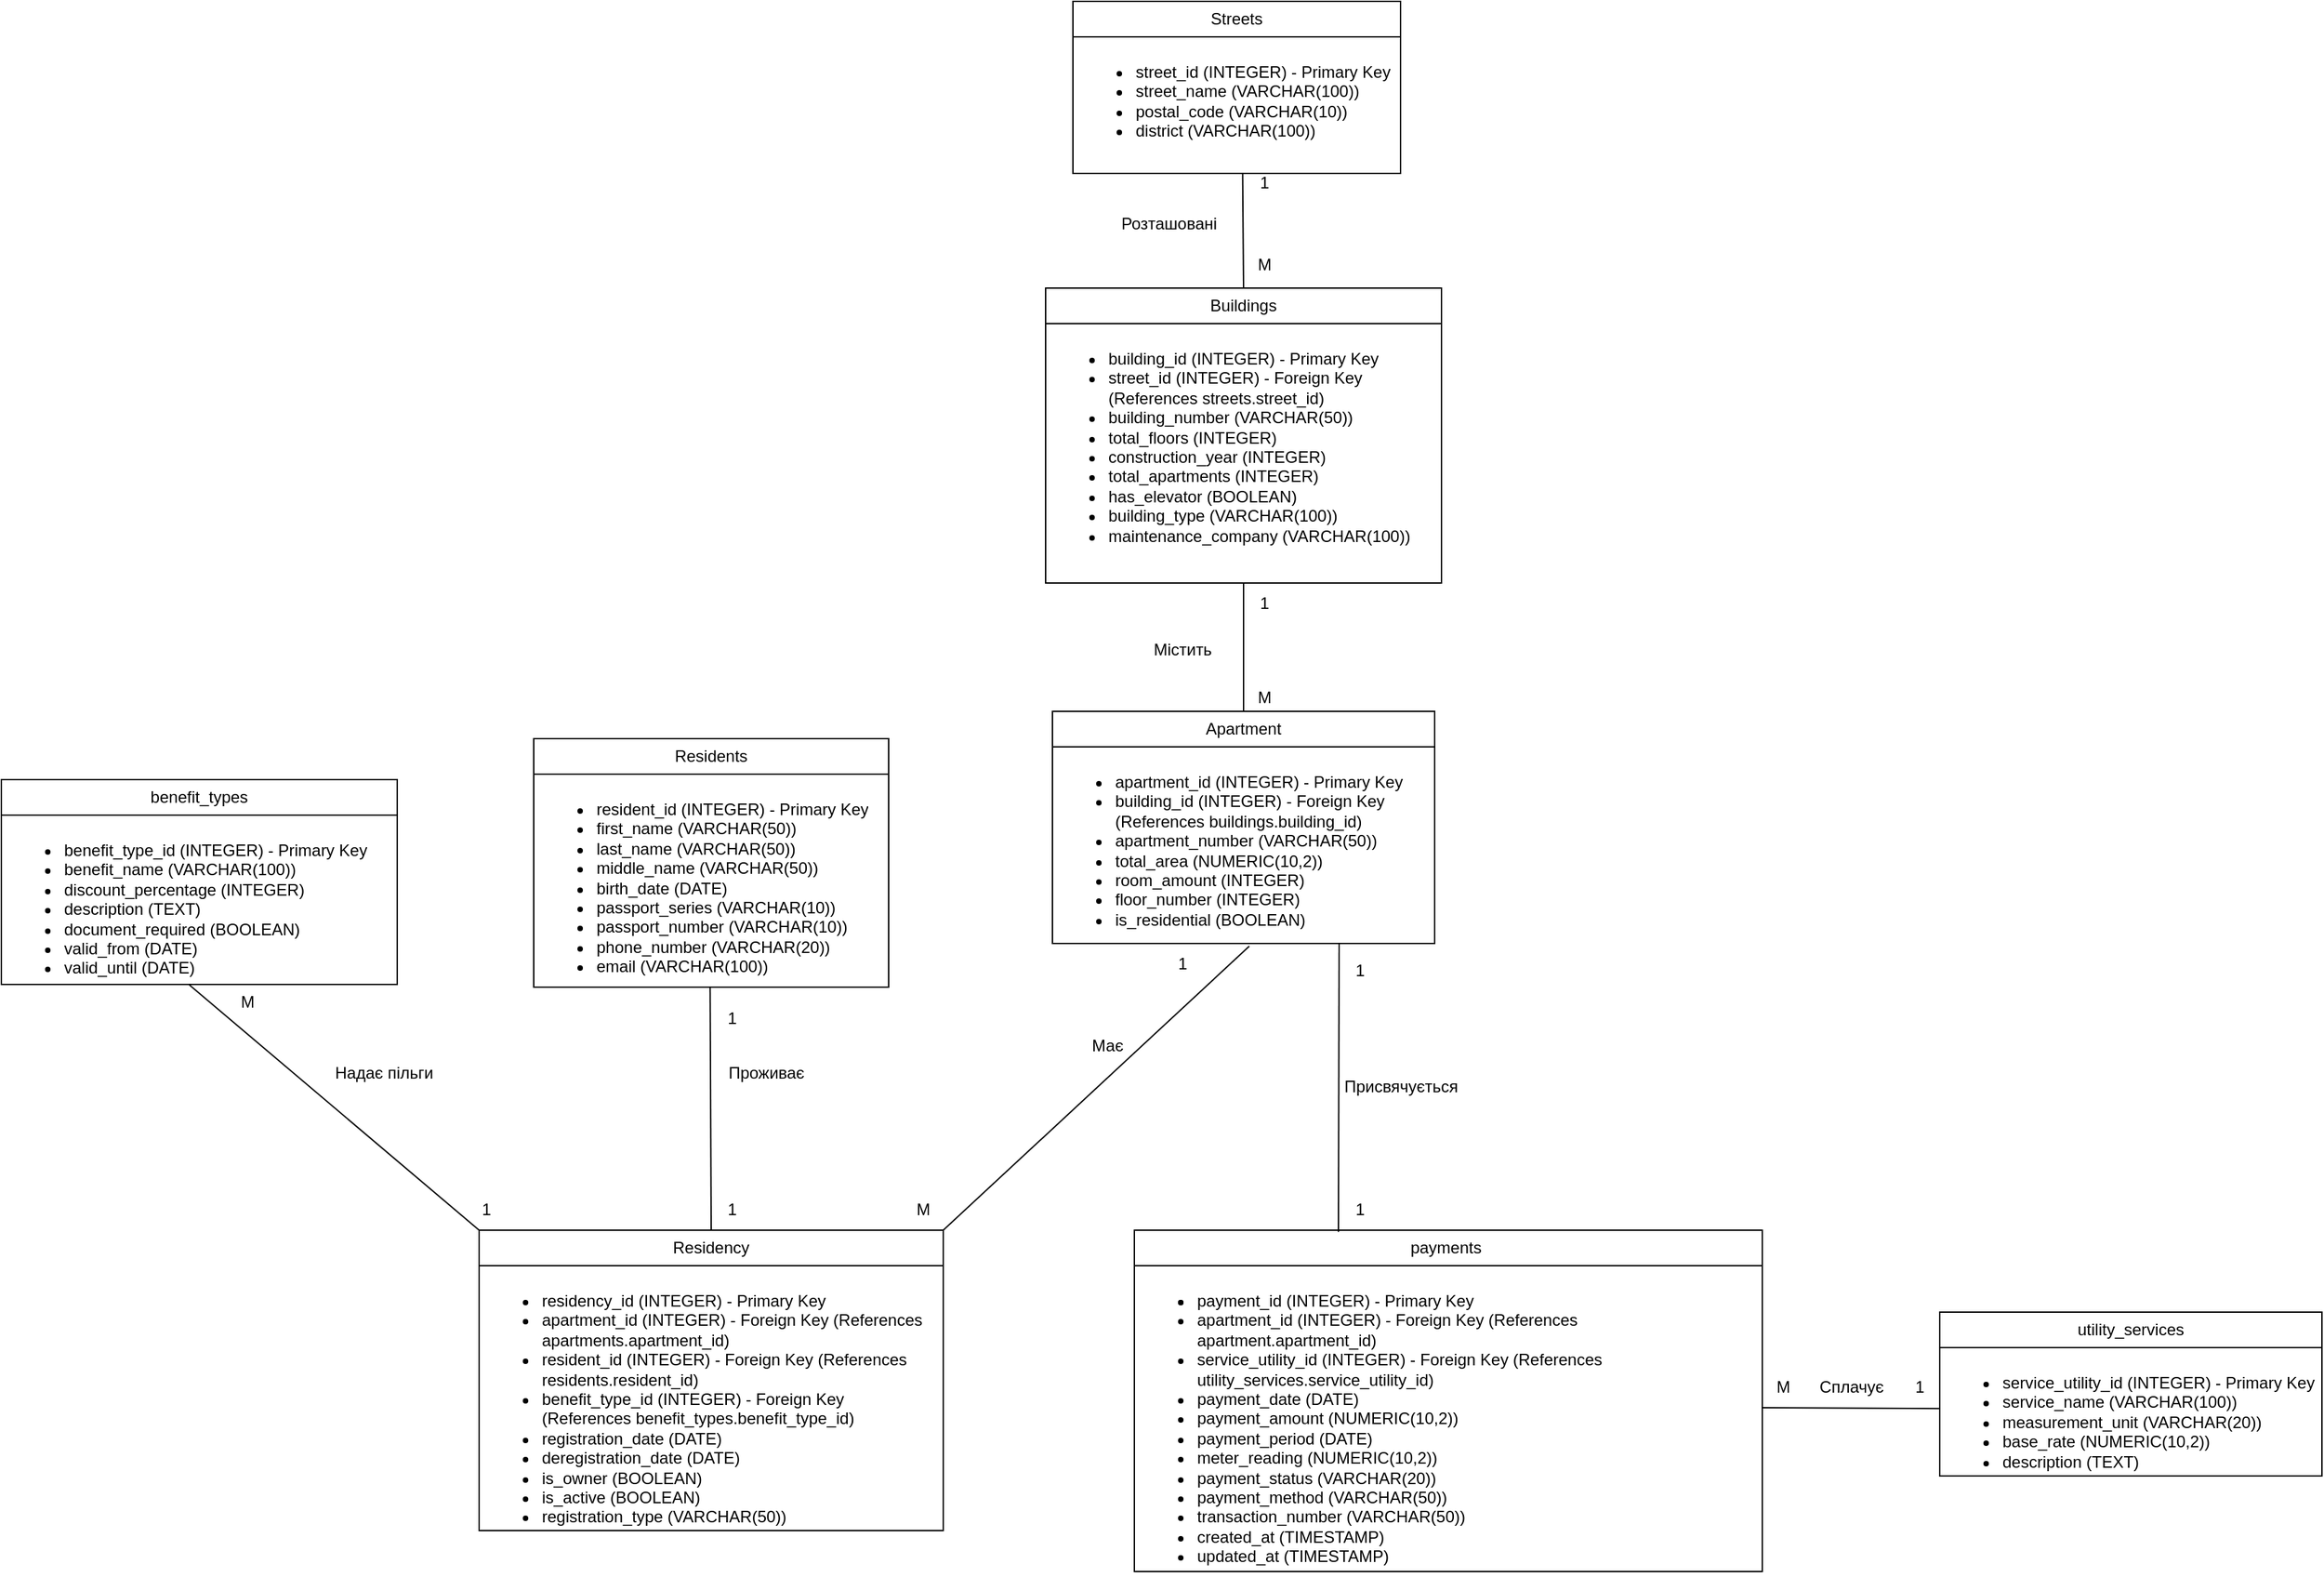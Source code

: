 <mxfile version="25.0.1">
  <diagram name="Page-1" id="bnRe_ejI0fqwbNmE97B7">
    <mxGraphModel dx="1221" dy="831" grid="1" gridSize="10" guides="1" tooltips="1" connect="1" arrows="1" fold="1" page="1" pageScale="1" pageWidth="850" pageHeight="1100" math="0" shadow="0">
      <root>
        <mxCell id="0" />
        <mxCell id="1" parent="0" />
        <mxCell id="Nyzj9Mi_cRwOXTGhpB7W-1" value="benefit_types" style="swimlane;fontStyle=0;childLayout=stackLayout;horizontal=1;startSize=26;fillColor=none;horizontalStack=0;resizeParent=1;resizeParentMax=0;resizeLast=0;collapsible=1;marginBottom=0;whiteSpace=wrap;html=1;" parent="1" vertex="1">
          <mxGeometry x="130" y="640" width="290" height="150" as="geometry" />
        </mxCell>
        <mxCell id="Nyzj9Mi_cRwOXTGhpB7W-2" value="&lt;ul&gt;&lt;li&gt;benefit_type_id (INTEGER) - Primary Key&lt;/li&gt;&lt;li&gt;benefit_name (VARCHAR(100))&lt;/li&gt;&lt;li&gt;discount_percentage (INTEGER)&lt;/li&gt;&lt;li&gt;description (TEXT)&lt;/li&gt;&lt;li&gt;document_required (BOOLEAN)&lt;/li&gt;&lt;li&gt;valid_from (DATE)&lt;/li&gt;&lt;li&gt;valid_until (DATE)&lt;/li&gt;&lt;/ul&gt;" style="text;strokeColor=none;fillColor=none;align=left;verticalAlign=top;spacingLeft=4;spacingRight=4;overflow=hidden;rotatable=0;points=[[0,0.5],[1,0.5]];portConstraint=eastwest;whiteSpace=wrap;html=1;" parent="Nyzj9Mi_cRwOXTGhpB7W-1" vertex="1">
          <mxGeometry y="26" width="290" height="124" as="geometry" />
        </mxCell>
        <mxCell id="Nyzj9Mi_cRwOXTGhpB7W-5" value="Residents" style="swimlane;fontStyle=0;childLayout=stackLayout;horizontal=1;startSize=26;fillColor=none;horizontalStack=0;resizeParent=1;resizeParentMax=0;resizeLast=0;collapsible=1;marginBottom=0;whiteSpace=wrap;html=1;" parent="1" vertex="1">
          <mxGeometry x="520" y="610" width="260" height="182" as="geometry" />
        </mxCell>
        <mxCell id="Nyzj9Mi_cRwOXTGhpB7W-6" value="&lt;ul&gt;&lt;li&gt;resident_id (INTEGER) - Primary Key&lt;/li&gt;&lt;li&gt;first_name (VARCHAR(50))&lt;/li&gt;&lt;li&gt;last_name (VARCHAR(50))&lt;/li&gt;&lt;li&gt;middle_name (VARCHAR(50))&lt;/li&gt;&lt;li&gt;birth_date (DATE)&lt;/li&gt;&lt;li&gt;passport_series (VARCHAR(10))&lt;/li&gt;&lt;li&gt;passport_number (VARCHAR(10))&lt;/li&gt;&lt;li&gt;phone_number (VARCHAR(20))&lt;/li&gt;&lt;li&gt;email (VARCHAR(100))&lt;/li&gt;&lt;/ul&gt;" style="text;strokeColor=none;fillColor=none;align=left;verticalAlign=top;spacingLeft=4;spacingRight=4;overflow=hidden;rotatable=0;points=[[0,0.5],[1,0.5]];portConstraint=eastwest;whiteSpace=wrap;html=1;" parent="Nyzj9Mi_cRwOXTGhpB7W-5" vertex="1">
          <mxGeometry y="26" width="260" height="156" as="geometry" />
        </mxCell>
        <mxCell id="Nyzj9Mi_cRwOXTGhpB7W-9" value="Apartment" style="swimlane;fontStyle=0;childLayout=stackLayout;horizontal=1;startSize=26;fillColor=none;horizontalStack=0;resizeParent=1;resizeParentMax=0;resizeLast=0;collapsible=1;marginBottom=0;whiteSpace=wrap;html=1;" parent="1" vertex="1">
          <mxGeometry x="900" y="590" width="280" height="170" as="geometry" />
        </mxCell>
        <mxCell id="Nyzj9Mi_cRwOXTGhpB7W-10" value="&lt;div&gt;&lt;ul&gt;&lt;li&gt;apartment_id (INTEGER) - Primary Key&lt;/li&gt;&lt;li&gt;building_id (INTEGER) - Foreign Key (References buildings.building_id)&lt;/li&gt;&lt;li&gt;apartment_number (VARCHAR(50))&lt;/li&gt;&lt;li&gt;total_area (NUMERIC(10,2))&lt;/li&gt;&lt;li&gt;room_amount (INTEGER)&lt;/li&gt;&lt;li&gt;floor_number (INTEGER)&lt;/li&gt;&lt;li&gt;is_residential (BOOLEAN)&lt;/li&gt;&lt;/ul&gt;&lt;/div&gt;" style="text;strokeColor=none;fillColor=none;align=left;verticalAlign=top;spacingLeft=4;spacingRight=4;overflow=hidden;rotatable=0;points=[[0,0.5],[1,0.5]];portConstraint=eastwest;whiteSpace=wrap;html=1;" parent="Nyzj9Mi_cRwOXTGhpB7W-9" vertex="1">
          <mxGeometry y="26" width="280" height="144" as="geometry" />
        </mxCell>
        <mxCell id="Nyzj9Mi_cRwOXTGhpB7W-13" value="Residency" style="swimlane;fontStyle=0;childLayout=stackLayout;horizontal=1;startSize=26;fillColor=none;horizontalStack=0;resizeParent=1;resizeParentMax=0;resizeLast=0;collapsible=1;marginBottom=0;whiteSpace=wrap;html=1;" parent="1" vertex="1">
          <mxGeometry x="480" y="970" width="340" height="220" as="geometry" />
        </mxCell>
        <mxCell id="Nyzj9Mi_cRwOXTGhpB7W-14" value="&lt;ul&gt;&lt;li&gt;residency_id (INTEGER) - Primary Key&lt;/li&gt;&lt;li&gt;apartment_id (INTEGER) - Foreign Key (References apartments.apartment_id)&lt;/li&gt;&lt;li&gt;resident_id (INTEGER) - Foreign Key (References residents.resident_id)&lt;/li&gt;&lt;li&gt;benefit_type_id (INTEGER) - Foreign Key (References benefit_types.benefit_type_id)&lt;/li&gt;&lt;li&gt;registration_date (DATE)&lt;/li&gt;&lt;li&gt;deregistration_date (DATE)&lt;/li&gt;&lt;li&gt;is_owner (BOOLEAN)&lt;/li&gt;&lt;li&gt;is_active (BOOLEAN)&lt;/li&gt;&lt;li&gt;registration_type (VARCHAR(50))&lt;/li&gt;&lt;/ul&gt;" style="text;strokeColor=none;fillColor=none;align=left;verticalAlign=top;spacingLeft=4;spacingRight=4;overflow=hidden;rotatable=0;points=[[0,0.5],[1,0.5]];portConstraint=eastwest;whiteSpace=wrap;html=1;" parent="Nyzj9Mi_cRwOXTGhpB7W-13" vertex="1">
          <mxGeometry y="26" width="340" height="194" as="geometry" />
        </mxCell>
        <mxCell id="Nyzj9Mi_cRwOXTGhpB7W-21" value="utility_services" style="swimlane;fontStyle=0;childLayout=stackLayout;horizontal=1;startSize=26;fillColor=none;horizontalStack=0;resizeParent=1;resizeParentMax=0;resizeLast=0;collapsible=1;marginBottom=0;whiteSpace=wrap;html=1;" parent="1" vertex="1">
          <mxGeometry x="1550" y="1030" width="280" height="120" as="geometry" />
        </mxCell>
        <mxCell id="Nyzj9Mi_cRwOXTGhpB7W-24" value="&lt;ul&gt;&lt;li&gt;service_utility_id (INTEGER) - Primary Key&lt;/li&gt;&lt;li&gt;service_name (VARCHAR(100))&lt;/li&gt;&lt;li&gt;measurement_unit (VARCHAR(20))&lt;/li&gt;&lt;li&gt;base_rate (NUMERIC(10,2))&lt;/li&gt;&lt;li&gt;description (TEXT)&lt;/li&gt;&lt;/ul&gt;" style="text;strokeColor=none;fillColor=none;align=left;verticalAlign=top;spacingLeft=4;spacingRight=4;overflow=hidden;rotatable=0;points=[[0,0.5],[1,0.5]];portConstraint=eastwest;whiteSpace=wrap;html=1;" parent="Nyzj9Mi_cRwOXTGhpB7W-21" vertex="1">
          <mxGeometry y="26" width="280" height="94" as="geometry" />
        </mxCell>
        <mxCell id="Nyzj9Mi_cRwOXTGhpB7W-25" value="Buildings" style="swimlane;fontStyle=0;childLayout=stackLayout;horizontal=1;startSize=26;fillColor=none;horizontalStack=0;resizeParent=1;resizeParentMax=0;resizeLast=0;collapsible=1;marginBottom=0;whiteSpace=wrap;html=1;" parent="1" vertex="1">
          <mxGeometry x="895" y="280" width="290" height="216" as="geometry" />
        </mxCell>
        <mxCell id="Nyzj9Mi_cRwOXTGhpB7W-26" value="&lt;div&gt;&lt;ul&gt;&lt;li&gt;building_id (INTEGER) - Primary Key&lt;/li&gt;&lt;li&gt;street_id (INTEGER) - Foreign Key (References streets.street_id)&lt;/li&gt;&lt;li&gt;building_number (VARCHAR(50))&lt;/li&gt;&lt;li&gt;total_floors (INTEGER)&lt;/li&gt;&lt;li&gt;construction_year (INTEGER)&lt;/li&gt;&lt;li&gt;total_apartments (INTEGER)&lt;/li&gt;&lt;li&gt;has_elevator (BOOLEAN)&lt;/li&gt;&lt;li&gt;building_type (VARCHAR(100))&lt;/li&gt;&lt;li&gt;maintenance_company (VARCHAR(100))&lt;/li&gt;&lt;/ul&gt;&lt;/div&gt;" style="text;strokeColor=none;fillColor=none;align=left;verticalAlign=top;spacingLeft=4;spacingRight=4;overflow=hidden;rotatable=0;points=[[0,0.5],[1,0.5]];portConstraint=eastwest;whiteSpace=wrap;html=1;" parent="Nyzj9Mi_cRwOXTGhpB7W-25" vertex="1">
          <mxGeometry y="26" width="290" height="190" as="geometry" />
        </mxCell>
        <mxCell id="Nyzj9Mi_cRwOXTGhpB7W-27" value="Streets" style="swimlane;fontStyle=0;childLayout=stackLayout;horizontal=1;startSize=26;fillColor=none;horizontalStack=0;resizeParent=1;resizeParentMax=0;resizeLast=0;collapsible=1;marginBottom=0;whiteSpace=wrap;html=1;" parent="1" vertex="1">
          <mxGeometry x="915" y="70" width="240" height="126" as="geometry" />
        </mxCell>
        <mxCell id="Nyzj9Mi_cRwOXTGhpB7W-28" value="&lt;div&gt;&lt;ul&gt;&lt;li&gt;street_id (INTEGER) - Primary Key&lt;/li&gt;&lt;li&gt;street_name (VARCHAR(100))&lt;/li&gt;&lt;li&gt;postal_code (VARCHAR(10))&lt;/li&gt;&lt;li&gt;district (VARCHAR(100))&lt;/li&gt;&lt;/ul&gt;&lt;/div&gt;" style="text;strokeColor=none;fillColor=none;align=left;verticalAlign=top;spacingLeft=4;spacingRight=4;overflow=hidden;rotatable=0;points=[[0,0.5],[1,0.5]];portConstraint=eastwest;whiteSpace=wrap;html=1;" parent="Nyzj9Mi_cRwOXTGhpB7W-27" vertex="1">
          <mxGeometry y="26" width="240" height="100" as="geometry" />
        </mxCell>
        <mxCell id="Nyzj9Mi_cRwOXTGhpB7W-36" value="Надає пільги" style="text;html=1;align=center;verticalAlign=middle;resizable=0;points=[];autosize=1;strokeColor=none;fillColor=none;" parent="1" vertex="1">
          <mxGeometry x="360" y="840" width="100" height="30" as="geometry" />
        </mxCell>
        <mxCell id="Nyzj9Mi_cRwOXTGhpB7W-37" value="Проживає" style="text;html=1;align=center;verticalAlign=middle;resizable=0;points=[];autosize=1;strokeColor=none;fillColor=none;" parent="1" vertex="1">
          <mxGeometry x="650" y="840" width="80" height="30" as="geometry" />
        </mxCell>
        <mxCell id="Nyzj9Mi_cRwOXTGhpB7W-38" value="Має" style="text;html=1;align=center;verticalAlign=middle;resizable=0;points=[];autosize=1;strokeColor=none;fillColor=none;" parent="1" vertex="1">
          <mxGeometry x="915" y="820" width="50" height="30" as="geometry" />
        </mxCell>
        <mxCell id="Nyzj9Mi_cRwOXTGhpB7W-39" value="Містить" style="text;html=1;align=center;verticalAlign=middle;resizable=0;points=[];autosize=1;strokeColor=none;fillColor=none;" parent="1" vertex="1">
          <mxGeometry x="960" y="530" width="70" height="30" as="geometry" />
        </mxCell>
        <mxCell id="Nyzj9Mi_cRwOXTGhpB7W-40" value="Розташовані" style="text;html=1;align=center;verticalAlign=middle;resizable=0;points=[];autosize=1;strokeColor=none;fillColor=none;" parent="1" vertex="1">
          <mxGeometry x="940" y="218" width="90" height="30" as="geometry" />
        </mxCell>
        <mxCell id="Nyzj9Mi_cRwOXTGhpB7W-49" value="" style="endArrow=none;html=1;rounded=0;curved=1;entryX=0.515;entryY=1.014;entryDx=0;entryDy=0;entryPerimeter=0;" parent="1" target="Nyzj9Mi_cRwOXTGhpB7W-10" edge="1">
          <mxGeometry width="50" height="50" relative="1" as="geometry">
            <mxPoint x="820" y="970" as="sourcePoint" />
            <mxPoint x="870" y="920" as="targetPoint" />
          </mxGeometry>
        </mxCell>
        <mxCell id="Nyzj9Mi_cRwOXTGhpB7W-51" value="" style="endArrow=none;html=1;rounded=0;curved=1;entryX=0.497;entryY=1.002;entryDx=0;entryDy=0;entryPerimeter=0;" parent="1" target="Nyzj9Mi_cRwOXTGhpB7W-6" edge="1">
          <mxGeometry width="50" height="50" relative="1" as="geometry">
            <mxPoint x="650" y="970" as="sourcePoint" />
            <mxPoint x="700" y="920" as="targetPoint" />
          </mxGeometry>
        </mxCell>
        <mxCell id="Nyzj9Mi_cRwOXTGhpB7W-52" value="" style="endArrow=none;html=1;rounded=0;curved=1;entryX=0.475;entryY=1.003;entryDx=0;entryDy=0;entryPerimeter=0;" parent="1" target="Nyzj9Mi_cRwOXTGhpB7W-2" edge="1">
          <mxGeometry width="50" height="50" relative="1" as="geometry">
            <mxPoint x="480" y="970" as="sourcePoint" />
            <mxPoint x="530" y="920" as="targetPoint" />
          </mxGeometry>
        </mxCell>
        <mxCell id="Nyzj9Mi_cRwOXTGhpB7W-53" value="" style="endArrow=none;html=1;rounded=0;curved=1;entryX=0.5;entryY=1;entryDx=0;entryDy=0;exitX=0.5;exitY=0;exitDx=0;exitDy=0;" parent="1" source="Nyzj9Mi_cRwOXTGhpB7W-9" target="Nyzj9Mi_cRwOXTGhpB7W-25" edge="1">
          <mxGeometry width="50" height="50" relative="1" as="geometry">
            <mxPoint x="1040" y="585" as="sourcePoint" />
            <mxPoint x="1040" y="500" as="targetPoint" />
          </mxGeometry>
        </mxCell>
        <mxCell id="Nyzj9Mi_cRwOXTGhpB7W-54" value="" style="endArrow=none;html=1;rounded=0;curved=1;entryX=0.518;entryY=0.995;entryDx=0;entryDy=0;entryPerimeter=0;" parent="1" target="Nyzj9Mi_cRwOXTGhpB7W-28" edge="1">
          <mxGeometry width="50" height="50" relative="1" as="geometry">
            <mxPoint x="1040" y="280" as="sourcePoint" />
            <mxPoint x="1090" y="230" as="targetPoint" />
          </mxGeometry>
        </mxCell>
        <mxCell id="Nyzj9Mi_cRwOXTGhpB7W-55" value="1" style="text;html=1;align=center;verticalAlign=middle;resizable=0;points=[];autosize=1;strokeColor=none;fillColor=none;" parent="1" vertex="1">
          <mxGeometry x="1040" y="188" width="30" height="30" as="geometry" />
        </mxCell>
        <mxCell id="Nyzj9Mi_cRwOXTGhpB7W-56" value="М" style="text;html=1;align=center;verticalAlign=middle;resizable=0;points=[];autosize=1;strokeColor=none;fillColor=none;" parent="1" vertex="1">
          <mxGeometry x="1040" y="248" width="30" height="30" as="geometry" />
        </mxCell>
        <mxCell id="Nyzj9Mi_cRwOXTGhpB7W-57" value="1" style="text;html=1;align=center;verticalAlign=middle;resizable=0;points=[];autosize=1;strokeColor=none;fillColor=none;" parent="1" vertex="1">
          <mxGeometry x="980" y="760" width="30" height="30" as="geometry" />
        </mxCell>
        <mxCell id="Nyzj9Mi_cRwOXTGhpB7W-58" value="М" style="text;html=1;align=center;verticalAlign=middle;resizable=0;points=[];autosize=1;strokeColor=none;fillColor=none;" parent="1" vertex="1">
          <mxGeometry x="790" y="940" width="30" height="30" as="geometry" />
        </mxCell>
        <mxCell id="Nyzj9Mi_cRwOXTGhpB7W-59" value="1" style="text;html=1;align=center;verticalAlign=middle;resizable=0;points=[];autosize=1;strokeColor=none;fillColor=none;" parent="1" vertex="1">
          <mxGeometry x="650" y="800" width="30" height="30" as="geometry" />
        </mxCell>
        <mxCell id="Nyzj9Mi_cRwOXTGhpB7W-60" value="1" style="text;html=1;align=center;verticalAlign=middle;resizable=0;points=[];autosize=1;strokeColor=none;fillColor=none;" parent="1" vertex="1">
          <mxGeometry x="650" y="940" width="30" height="30" as="geometry" />
        </mxCell>
        <mxCell id="Nyzj9Mi_cRwOXTGhpB7W-61" value="1" style="text;html=1;align=center;verticalAlign=middle;resizable=0;points=[];autosize=1;strokeColor=none;fillColor=none;" parent="1" vertex="1">
          <mxGeometry x="470" y="940" width="30" height="30" as="geometry" />
        </mxCell>
        <mxCell id="Nyzj9Mi_cRwOXTGhpB7W-62" value="М" style="text;html=1;align=center;verticalAlign=middle;resizable=0;points=[];autosize=1;strokeColor=none;fillColor=none;" parent="1" vertex="1">
          <mxGeometry x="295" y="788" width="30" height="30" as="geometry" />
        </mxCell>
        <mxCell id="Nyzj9Mi_cRwOXTGhpB7W-63" value="1" style="text;html=1;align=center;verticalAlign=middle;resizable=0;points=[];autosize=1;strokeColor=none;fillColor=none;" parent="1" vertex="1">
          <mxGeometry x="1040" y="496" width="30" height="30" as="geometry" />
        </mxCell>
        <mxCell id="Nyzj9Mi_cRwOXTGhpB7W-64" value="M" style="text;html=1;align=center;verticalAlign=middle;resizable=0;points=[];autosize=1;strokeColor=none;fillColor=none;" parent="1" vertex="1">
          <mxGeometry x="1040" y="565" width="30" height="30" as="geometry" />
        </mxCell>
        <mxCell id="poJar1LjkwRDO7PS_nZk-1" value="payments&amp;nbsp;" style="swimlane;fontStyle=0;childLayout=stackLayout;horizontal=1;startSize=26;fillColor=none;horizontalStack=0;resizeParent=1;resizeParentMax=0;resizeLast=0;collapsible=1;marginBottom=0;whiteSpace=wrap;html=1;" parent="1" vertex="1">
          <mxGeometry x="960" y="970" width="460" height="250" as="geometry" />
        </mxCell>
        <mxCell id="poJar1LjkwRDO7PS_nZk-2" value="&lt;ul&gt;&lt;li&gt;&lt;li&gt;payment_id (INTEGER) - Primary Key&lt;/li&gt;&lt;li&gt;apartment_id (INTEGER) - Foreign Key (References apartment.apartment_id)&lt;/li&gt;&lt;li&gt;service_utility_id (INTEGER) - Foreign Key (References utility_services.service_utility_id)&lt;/li&gt;&lt;li&gt;payment_date (DATE)&lt;/li&gt;&lt;li&gt;payment_amount (NUMERIC(10,2))&lt;/li&gt;&lt;li&gt;payment_period (DATE)&lt;/li&gt;&lt;li&gt;meter_reading (NUMERIC(10,2))&lt;/li&gt;&lt;li&gt;payment_status (VARCHAR(20))&lt;/li&gt;&lt;li&gt;payment_method (VARCHAR(50))&lt;/li&gt;&lt;li&gt;transaction_number (VARCHAR(50))&lt;/li&gt;&lt;li&gt;created_at (TIMESTAMP)&lt;/li&gt;&lt;li&gt;updated_at (TIMESTAMP)&lt;/li&gt;&lt;/li&gt;&lt;/ul&gt;" style="text;strokeColor=none;fillColor=none;align=left;verticalAlign=top;spacingLeft=4;spacingRight=4;overflow=hidden;rotatable=0;points=[[0,0.5],[1,0.5]];portConstraint=eastwest;whiteSpace=wrap;html=1;" parent="poJar1LjkwRDO7PS_nZk-1" vertex="1">
          <mxGeometry y="26" width="460" height="224" as="geometry" />
        </mxCell>
        <mxCell id="poJar1LjkwRDO7PS_nZk-12" value="" style="endArrow=none;html=1;rounded=0;entryX=-0.001;entryY=0.475;entryDx=0;entryDy=0;entryPerimeter=0;" parent="1" target="Nyzj9Mi_cRwOXTGhpB7W-24" edge="1">
          <mxGeometry width="50" height="50" relative="1" as="geometry">
            <mxPoint x="1420" y="1100" as="sourcePoint" />
            <mxPoint x="1470" y="1050" as="targetPoint" />
          </mxGeometry>
        </mxCell>
        <mxCell id="poJar1LjkwRDO7PS_nZk-13" value="1" style="text;html=1;align=center;verticalAlign=middle;resizable=0;points=[];autosize=1;strokeColor=none;fillColor=none;" parent="1" vertex="1">
          <mxGeometry x="1520" y="1070" width="30" height="30" as="geometry" />
        </mxCell>
        <mxCell id="poJar1LjkwRDO7PS_nZk-14" value="M" style="text;html=1;align=center;verticalAlign=middle;resizable=0;points=[];autosize=1;strokeColor=none;fillColor=none;" parent="1" vertex="1">
          <mxGeometry x="1420" y="1070" width="30" height="30" as="geometry" />
        </mxCell>
        <mxCell id="poJar1LjkwRDO7PS_nZk-15" value="Сплачує" style="text;html=1;align=center;verticalAlign=middle;resizable=0;points=[];autosize=1;strokeColor=none;fillColor=none;" parent="1" vertex="1">
          <mxGeometry x="1450" y="1070" width="70" height="30" as="geometry" />
        </mxCell>
        <mxCell id="poJar1LjkwRDO7PS_nZk-19" value="" style="endArrow=none;html=1;rounded=0;exitX=0.325;exitY=0.005;exitDx=0;exitDy=0;exitPerimeter=0;" parent="1" source="poJar1LjkwRDO7PS_nZk-1" edge="1">
          <mxGeometry width="50" height="50" relative="1" as="geometry">
            <mxPoint x="1060" y="810" as="sourcePoint" />
            <mxPoint x="1110" y="760" as="targetPoint" />
          </mxGeometry>
        </mxCell>
        <mxCell id="poJar1LjkwRDO7PS_nZk-22" value="1" style="text;html=1;align=center;verticalAlign=middle;resizable=0;points=[];autosize=1;strokeColor=none;fillColor=none;" parent="1" vertex="1">
          <mxGeometry x="1110" y="765" width="30" height="30" as="geometry" />
        </mxCell>
        <mxCell id="poJar1LjkwRDO7PS_nZk-23" value="1" style="text;html=1;align=center;verticalAlign=middle;resizable=0;points=[];autosize=1;strokeColor=none;fillColor=none;" parent="1" vertex="1">
          <mxGeometry x="1110" y="940" width="30" height="30" as="geometry" />
        </mxCell>
        <mxCell id="poJar1LjkwRDO7PS_nZk-24" value="Присвячується" style="text;html=1;align=center;verticalAlign=middle;resizable=0;points=[];autosize=1;strokeColor=none;fillColor=none;" parent="1" vertex="1">
          <mxGeometry x="1100" y="850" width="110" height="30" as="geometry" />
        </mxCell>
      </root>
    </mxGraphModel>
  </diagram>
</mxfile>
